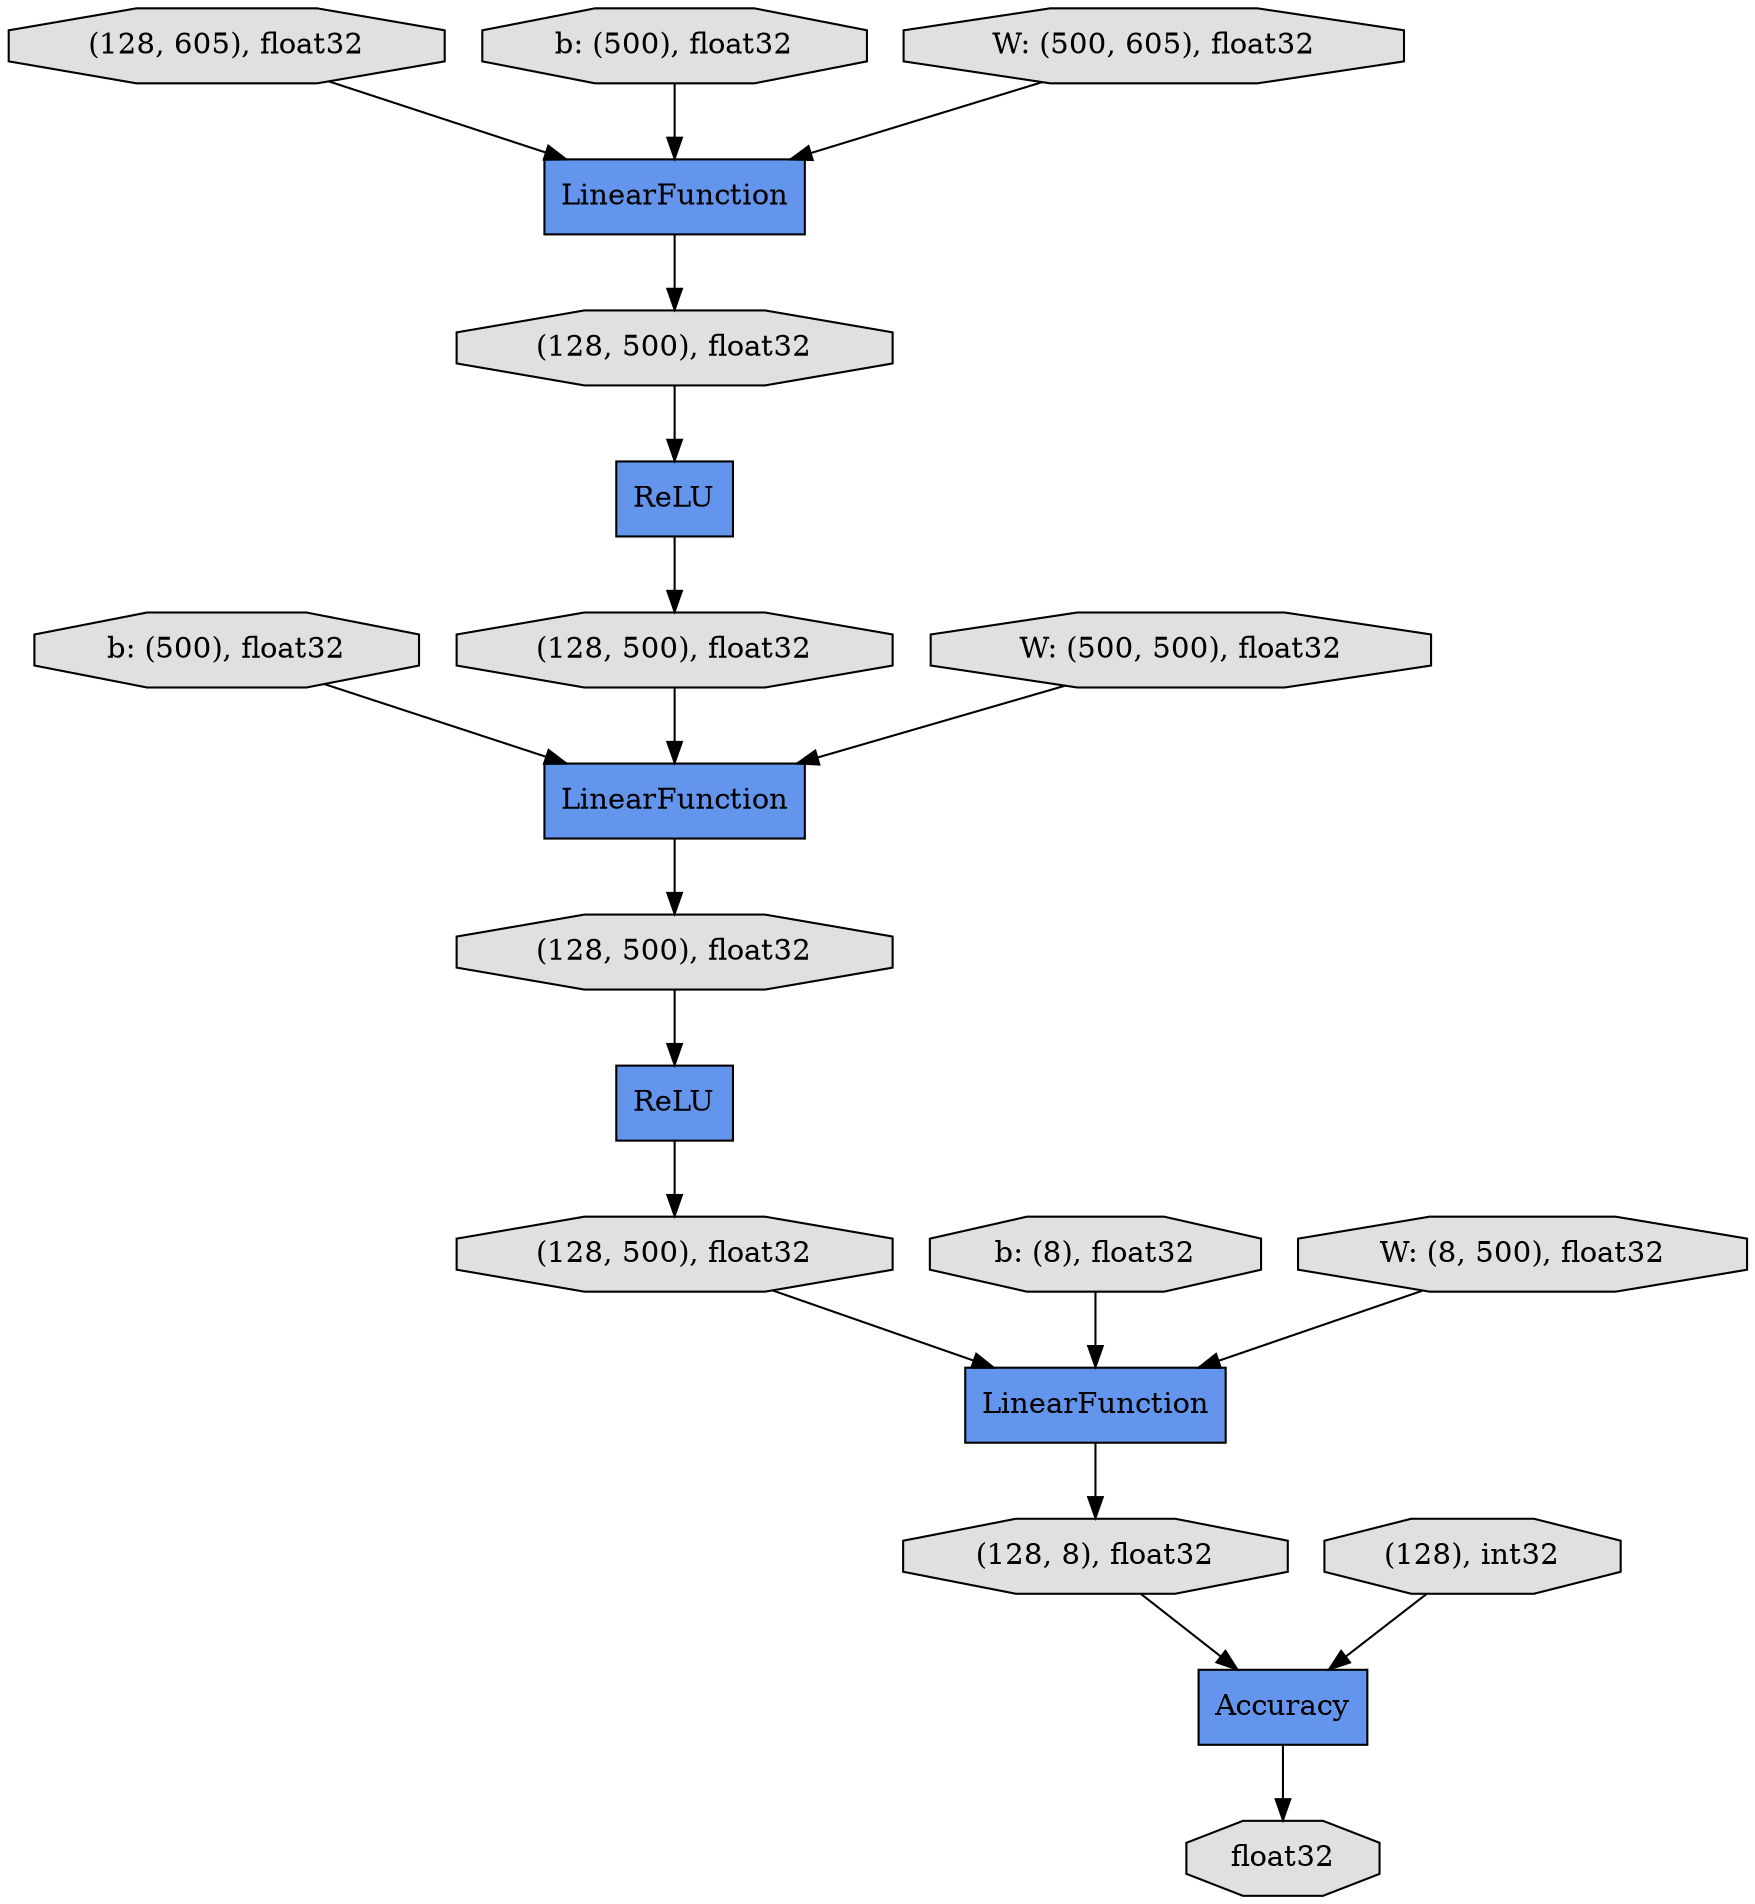 digraph graphname{rankdir=TB;4369040400 [shape="record",style="filled",fillcolor="#6495ED",label="Accuracy"];4369042768 [shape="record",style="filled",fillcolor="#6495ED",label="LinearFunction"];4369042384 [shape="octagon",style="filled",fillcolor="#E0E0E0",label="(128, 605), float32"];4369006672 [shape="octagon",style="filled",fillcolor="#E0E0E0",label="b: (500), float32"];4345086864 [shape="octagon",style="filled",fillcolor="#E0E0E0",label="b: (500), float32"];4369042192 [shape="octagon",style="filled",fillcolor="#E0E0E0",label="(128, 500), float32"];4370206864 [shape="octagon",style="filled",fillcolor="#E0E0E0",label="float32"];4369042704 [shape="record",style="filled",fillcolor="#6495ED",label="ReLU"];4369041104 [shape="octagon",style="filled",fillcolor="#E0E0E0",label="(128, 8), float32"];4369040336 [shape="octagon",style="filled",fillcolor="#E0E0E0",label="(128, 500), float32"];4369009360 [shape="octagon",style="filled",fillcolor="#E0E0E0",label="b: (8), float32"];4369042128 [shape="octagon",style="filled",fillcolor="#E0E0E0",label="(128, 500), float32"];4369006736 [shape="octagon",style="filled",fillcolor="#E0E0E0",label="W: (500, 500), float32"];4369041744 [shape="record",style="filled",fillcolor="#6495ED",label="LinearFunction"];4369042576 [shape="record",style="filled",fillcolor="#6495ED",label="ReLU"];4345086352 [shape="octagon",style="filled",fillcolor="#E0E0E0",label="W: (500, 605), float32"];4369009040 [shape="octagon",style="filled",fillcolor="#E0E0E0",label="W: (8, 500), float32"];4369043088 [shape="record",style="filled",fillcolor="#6495ED",label="LinearFunction"];4369043408 [shape="octagon",style="filled",fillcolor="#E0E0E0",label="(128), int32"];4369040720 [shape="octagon",style="filled",fillcolor="#E0E0E0",label="(128, 500), float32"];4345086352 -> 4369043088;4369041104 -> 4369040400;4369042768 -> 4369040720;4369042576 -> 4369040336;4369040720 -> 4369042576;4369006736 -> 4369042768;4369042192 -> 4369042768;4345086864 -> 4369043088;4369040336 -> 4369041744;4369009360 -> 4369041744;4369043408 -> 4369040400;4369042128 -> 4369042704;4369040400 -> 4370206864;4369042384 -> 4369043088;4369042704 -> 4369042192;4369009040 -> 4369041744;4369041744 -> 4369041104;4369043088 -> 4369042128;4369006672 -> 4369042768;}